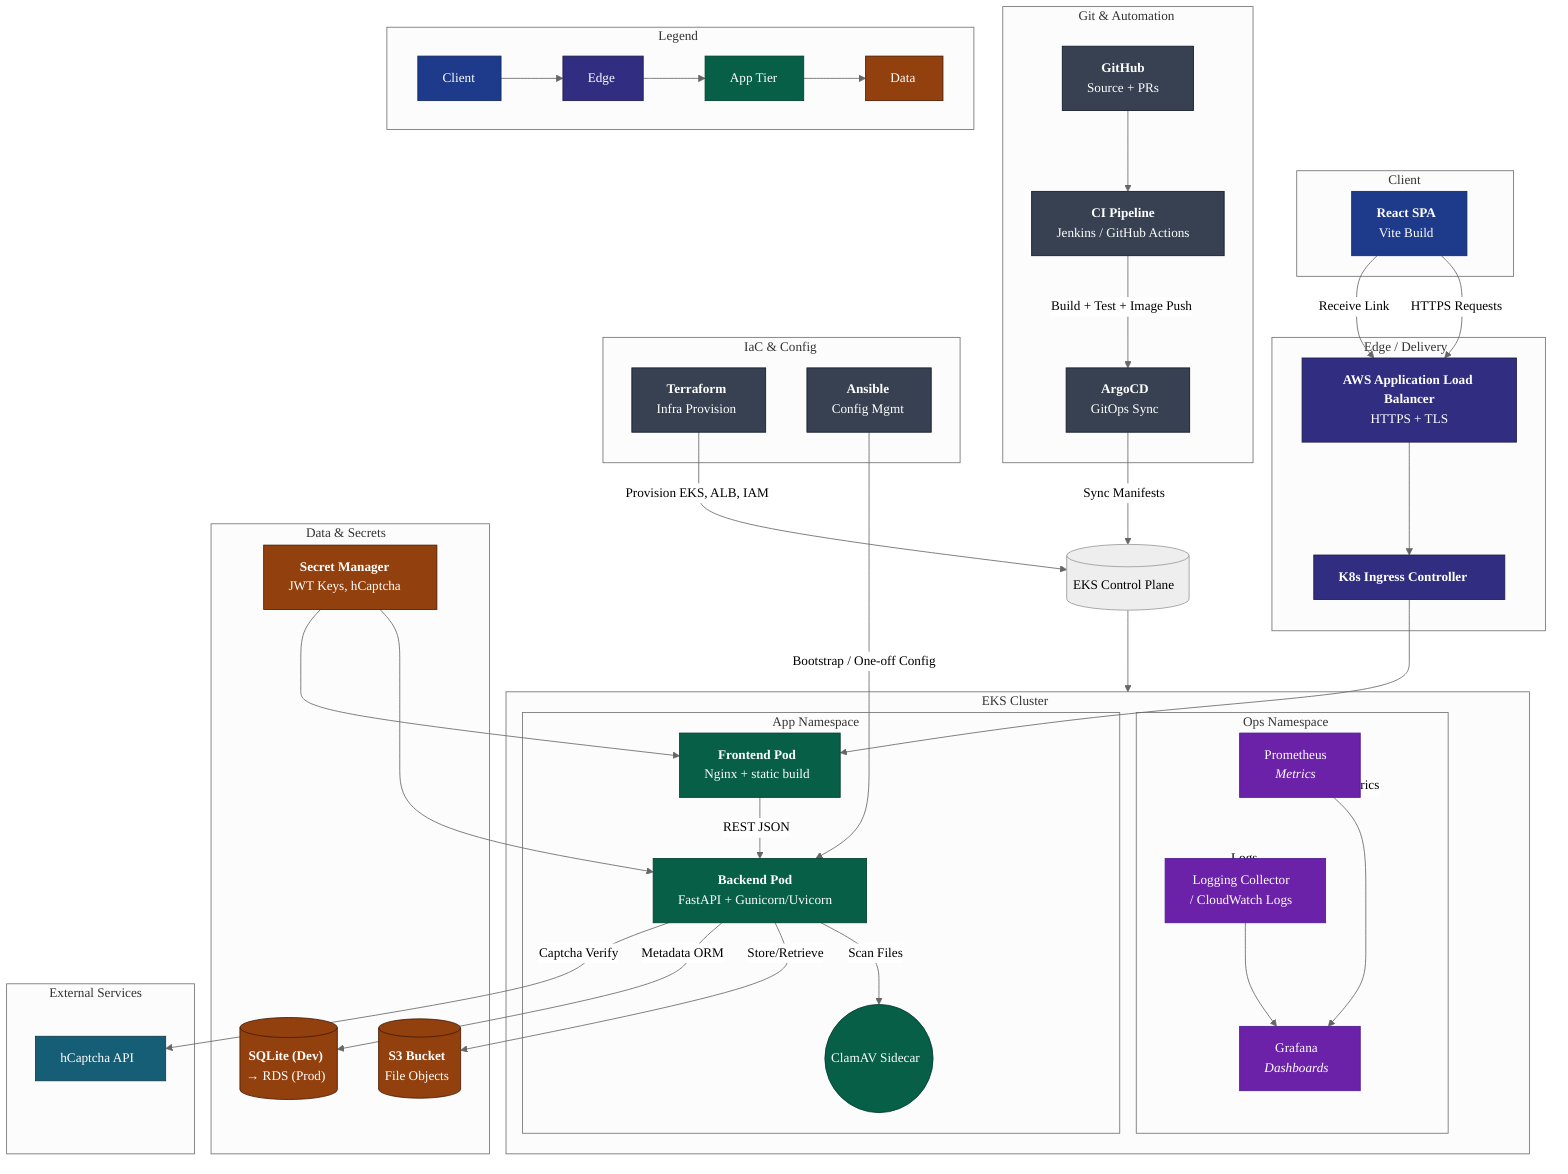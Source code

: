 %% Enhanced Mermaid architecture diagram with styling for high-quality export
%% Render with mermaid-cli (mmdc) to produce SVG/PNG/PDF
%% Example: mmdc -i architecture_diagram_enhanced.mmd -o architecture.svg
%% {init} block customizes theme & font for clarity
%% Use SVG for lossless quality in presentations

%%{init: {
"theme": "neutral",
"themeVariables": {
  "fontFamily": "Inter,Segoe UI,Roboto,Helvetica,Arial,sans-serif",
  "primaryColor": "#1e3a8a",
  "primaryTextColor": "#ffffff",
  "primaryBorderColor": "#0f2a5c",
  "secondaryColor": "#065f46",
  "tertiaryColor": "#6b21a8"
},
"flowchart": {"htmlLabels": true, "curve": "basis"}
}}%%

flowchart TB
    %% LAYERS
    subgraph L0[Client]
        UI["<b>React SPA</b><br/>Vite Build"]
    end

    subgraph L1[Edge / Delivery]
    LB["<b>AWS Application Load Balancer</b><br/>HTTPS + TLS"]
        Ingress["<b>K8s Ingress Controller</b>"]
    end

    subgraph L2[Git & Automation]
        Repo["<b>GitHub</b><br/>Source + PRs"]
        CI["<b>CI Pipeline</b><br/>Jenkins / GitHub Actions"]
        Argo["<b>ArgoCD</b><br/>GitOps Sync"]
    end

    subgraph L3[EKS Cluster]
        subgraph AppNS[App Namespace]
            FE["<b>Frontend Pod</b><br/>Nginx + static build"]
            BE["<b>Backend Pod</b><br/>FastAPI + Gunicorn/Uvicorn"]
            sidecar((ClamAV Sidecar))
        end
        subgraph OpsNS[Ops Namespace]
            Prom["Prometheus<br/><i>Metrics</i>"]
            Graf["Grafana<br/><i>Dashboards</i>"]
            Loki["Logging Collector<br/>/ CloudWatch Logs"]
        end
    end

    subgraph L4[Data & Secrets]
    S3[("<b>S3 Bucket</b><br/>File Objects")] 
    DB[("<b>SQLite (Dev)</b><br/>→ RDS (Prod)")] 
        Secrets["<b>Secret Manager</b><br/>JWT Keys, hCaptcha"]
    end

    subgraph L5[IaC & Config]
        TF["<b>Terraform</b><br/>Infra Provision"]
        Ansible["<b>Ansible</b><br/>Config Mgmt"]
    end

    subgraph External[External Services]
        hCaptcha["hCaptcha API"]
    end

    %% FLOWS
    UI -->|HTTPS Requests| LB --> Ingress --> FE
    UI -->|Receive Link| LB
    FE -->|REST JSON| BE
    BE -->|Scan Files| sidecar
    BE -->|Store/Retrieve| S3
    BE -->|Metadata ORM| DB
    BE -->|Captcha Verify| hCaptcha
    Secrets --> BE
    Secrets --> FE

    %% DEVOPS FLOW
    Repo --> CI -->|Build + Test + Image Push| Argo -->|Sync Manifests| EKSCluster[(EKS Control Plane)] --> L3
    TF -->|Provision EKS, ALB, IAM| EKSCluster
    Ansible -->|Bootstrap / One-off Config| BE

    %% OBSERVABILITY
    L3 -->|Metrics| Prom --> Graf
    L3 -->|Logs| Loki --> Graf

    %% LINK NOTES
    classDef client fill:#1e3a8a,stroke:#0f2a5c,color:#fff
    classDef edge fill:#312e81,stroke:#1e1b4b,color:#fff
    classDef app fill:#065f46,stroke:#033d2d,color:#fff
    classDef ops fill:#6b21a8,stroke:#4c1d95,color:#fff
    classDef data fill:#92400e,stroke:#451a03,color:#fff
    classDef infra fill:#374151,stroke:#111827,color:#fff
    classDef ext fill:#155e75,stroke:#0e3d4c,color:#fff

    class UI client
    class LB,Ingress edge
    class FE,BE,sidecar app
    class Prom,Graf,Loki ops
    class S3,DB,Secrets data
    class TF,Ansible,Repo,CI,Argo infra
    class hCaptcha ext

    %% LEGEND
    subgraph Legend[Legend]
        direction LR
        A1[Client]:::client --> A2[Edge]:::edge --> A3[App Tier]:::app --> A4[Data]:::data
    end